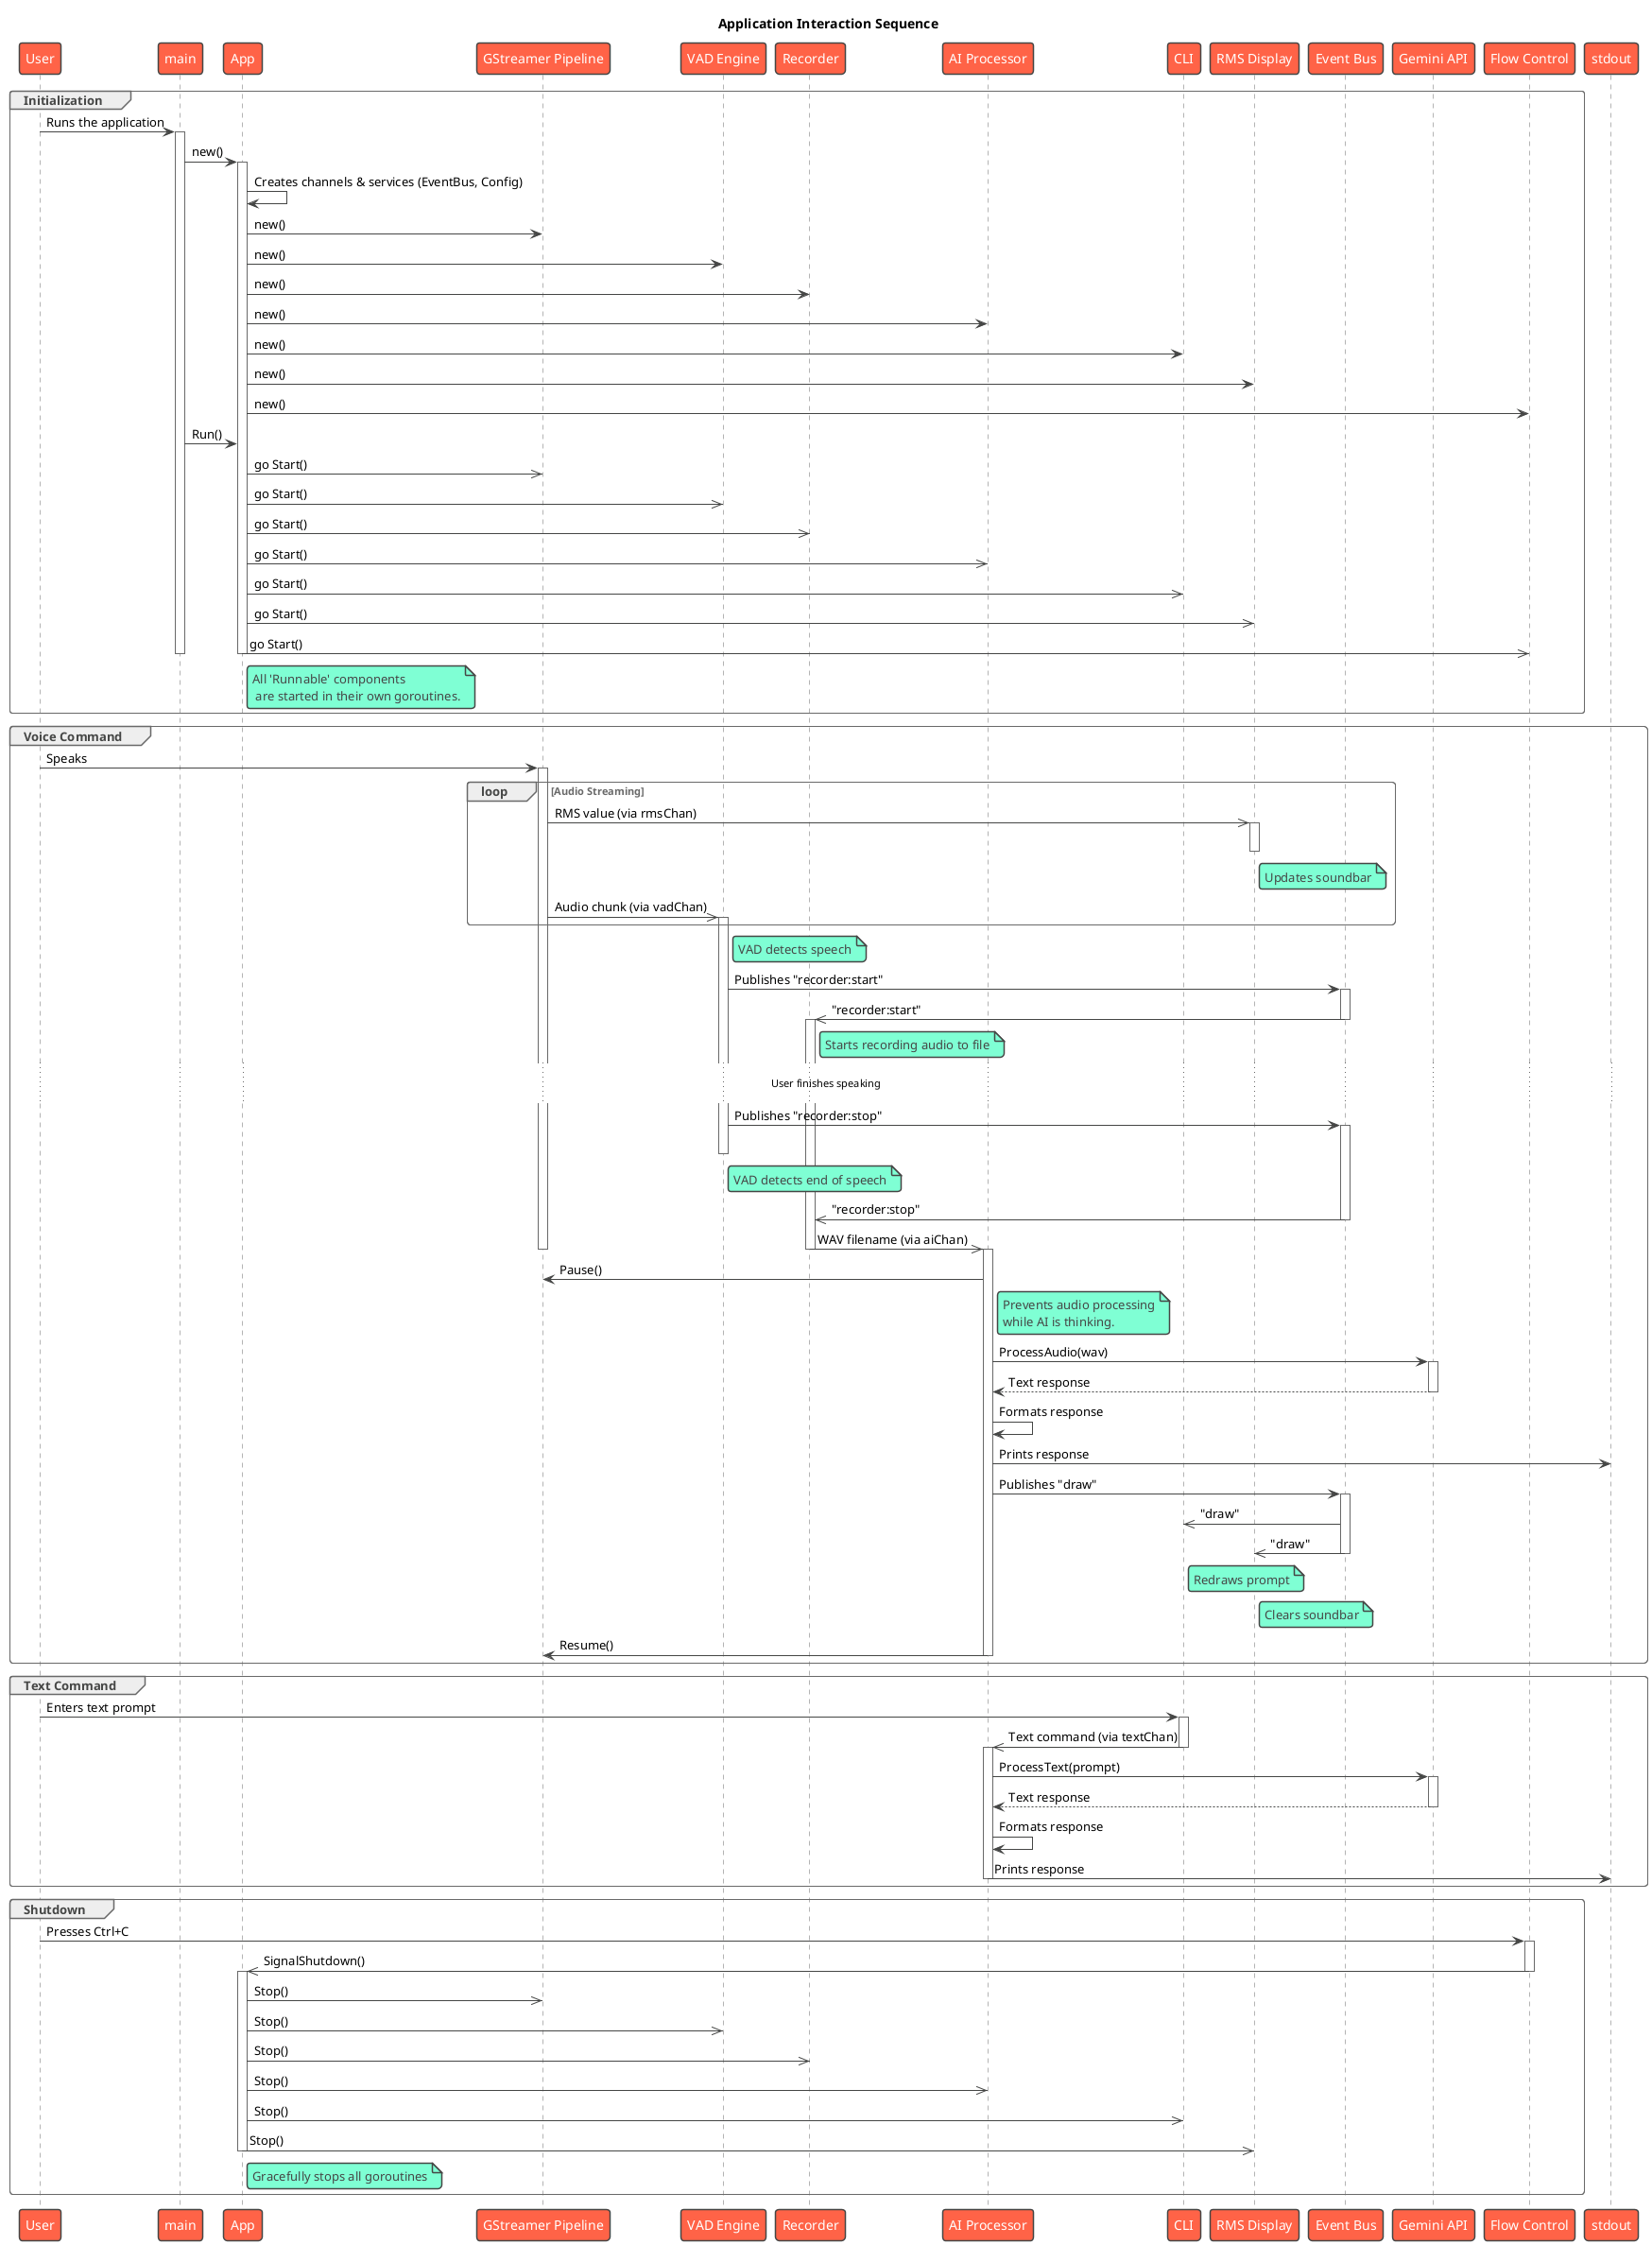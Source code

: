 @startuml
!theme vibrant
title Application Interaction Sequence

' Define participants based on the component diagram
participant "User" as User
participant "main" as Main
participant "App" as App
participant "GStreamer Pipeline" as Pipeline
participant "VAD Engine" as VAD
participant "Recorder" as Recorder
participant "AI Processor" as AI
participant "CLI" as CLI
participant "RMS Display" as Display
participant "Event Bus" as EventBus
participant "Gemini API" as API
participant "Flow Control" as FlowControl

' == Initialization Sequence ==
group Initialization
    User -> Main : Runs the application
    activate Main
    Main -> App : new()
    activate App
    App -> App : Creates channels & services (EventBus, Config)
    App -> Pipeline : new()
    App -> VAD : new()
    App -> Recorder : new()
    App -> AI : new()
    App -> CLI : new()
    App -> Display : new()
    App -> FlowControl : new()
    Main -> App : Run()
    App ->> Pipeline : go Start()
    App ->> VAD : go Start()
    App ->> Recorder : go Start()
    App ->> AI : go Start()
    App ->> CLI : go Start()
    App ->> Display : go Start()
    App ->> FlowControl : go Start()
    note right of App : All 'Runnable' components\n are started in their own goroutines.
    deactivate App
    deactivate Main
end

' == Main Voice Command Loop ==
group Voice Command
    User -> Pipeline : Speaks
    activate Pipeline
    loop Audio Streaming
        Pipeline ->> Display : RMS value (via rmsChan)
        activate Display
        note right of Display : Updates soundbar
        deactivate Display
        Pipeline ->> VAD : Audio chunk (via vadChan)
        activate VAD
    end
    note right of VAD : VAD detects speech
    VAD -> EventBus : Publishes "recorder:start"
    activate EventBus
    EventBus ->> Recorder : "recorder:start"
    deactivate EventBus
    activate Recorder
    note right of Recorder : Starts recording audio to file
    ... User finishes speaking ...
    VAD -> EventBus : Publishes "recorder:stop"
    activate EventBus
    note right of VAD : VAD detects end of speech
    deactivate VAD
    EventBus ->> Recorder : "recorder:stop"
    deactivate EventBus
    Recorder ->> AI : WAV filename (via aiChan)
    deactivate Recorder
    deactivate Pipeline
    activate AI
    AI -> Pipeline : Pause()
    note right of AI : Prevents audio processing\nwhile AI is thinking.
    AI -> API : ProcessAudio(wav)
    activate API
    API --> AI : Text response
    deactivate API
    AI -> AI : Formats response
    AI -> "stdout" : Prints response
    AI -> EventBus : Publishes "draw"
    activate EventBus
    EventBus ->> CLI : "draw"
    EventBus ->> Display : "draw"
    deactivate EventBus
    note right of CLI : Redraws prompt
    note right of Display : Clears soundbar
    AI -> Pipeline : Resume()
    deactivate AI
end

' == Alternative Text Command Loop ==
group Text Command
    User -> CLI : Enters text prompt
    activate CLI
    CLI ->> AI : Text command (via textChan)
    deactivate CLI
    activate AI
    AI -> API : ProcessText(prompt)
    activate API
    API --> AI : Text response
    deactivate API
    AI -> AI : Formats response
    AI -> "stdout" : Prints response
    deactivate AI
end

' == Shutdown Sequence ==
group Shutdown
    User -> FlowControl : Presses Ctrl+C
    activate FlowControl
    FlowControl ->> App : SignalShutdown()
    deactivate FlowControl
    activate App
    App ->> Pipeline : Stop()
    App ->> VAD : Stop()
    App ->> Recorder : Stop()
    App ->> AI : Stop()
    App ->> CLI : Stop()
    App ->> Display : Stop()
    note right of App : Gracefully stops all goroutines
    deactivate App
end

@enduml